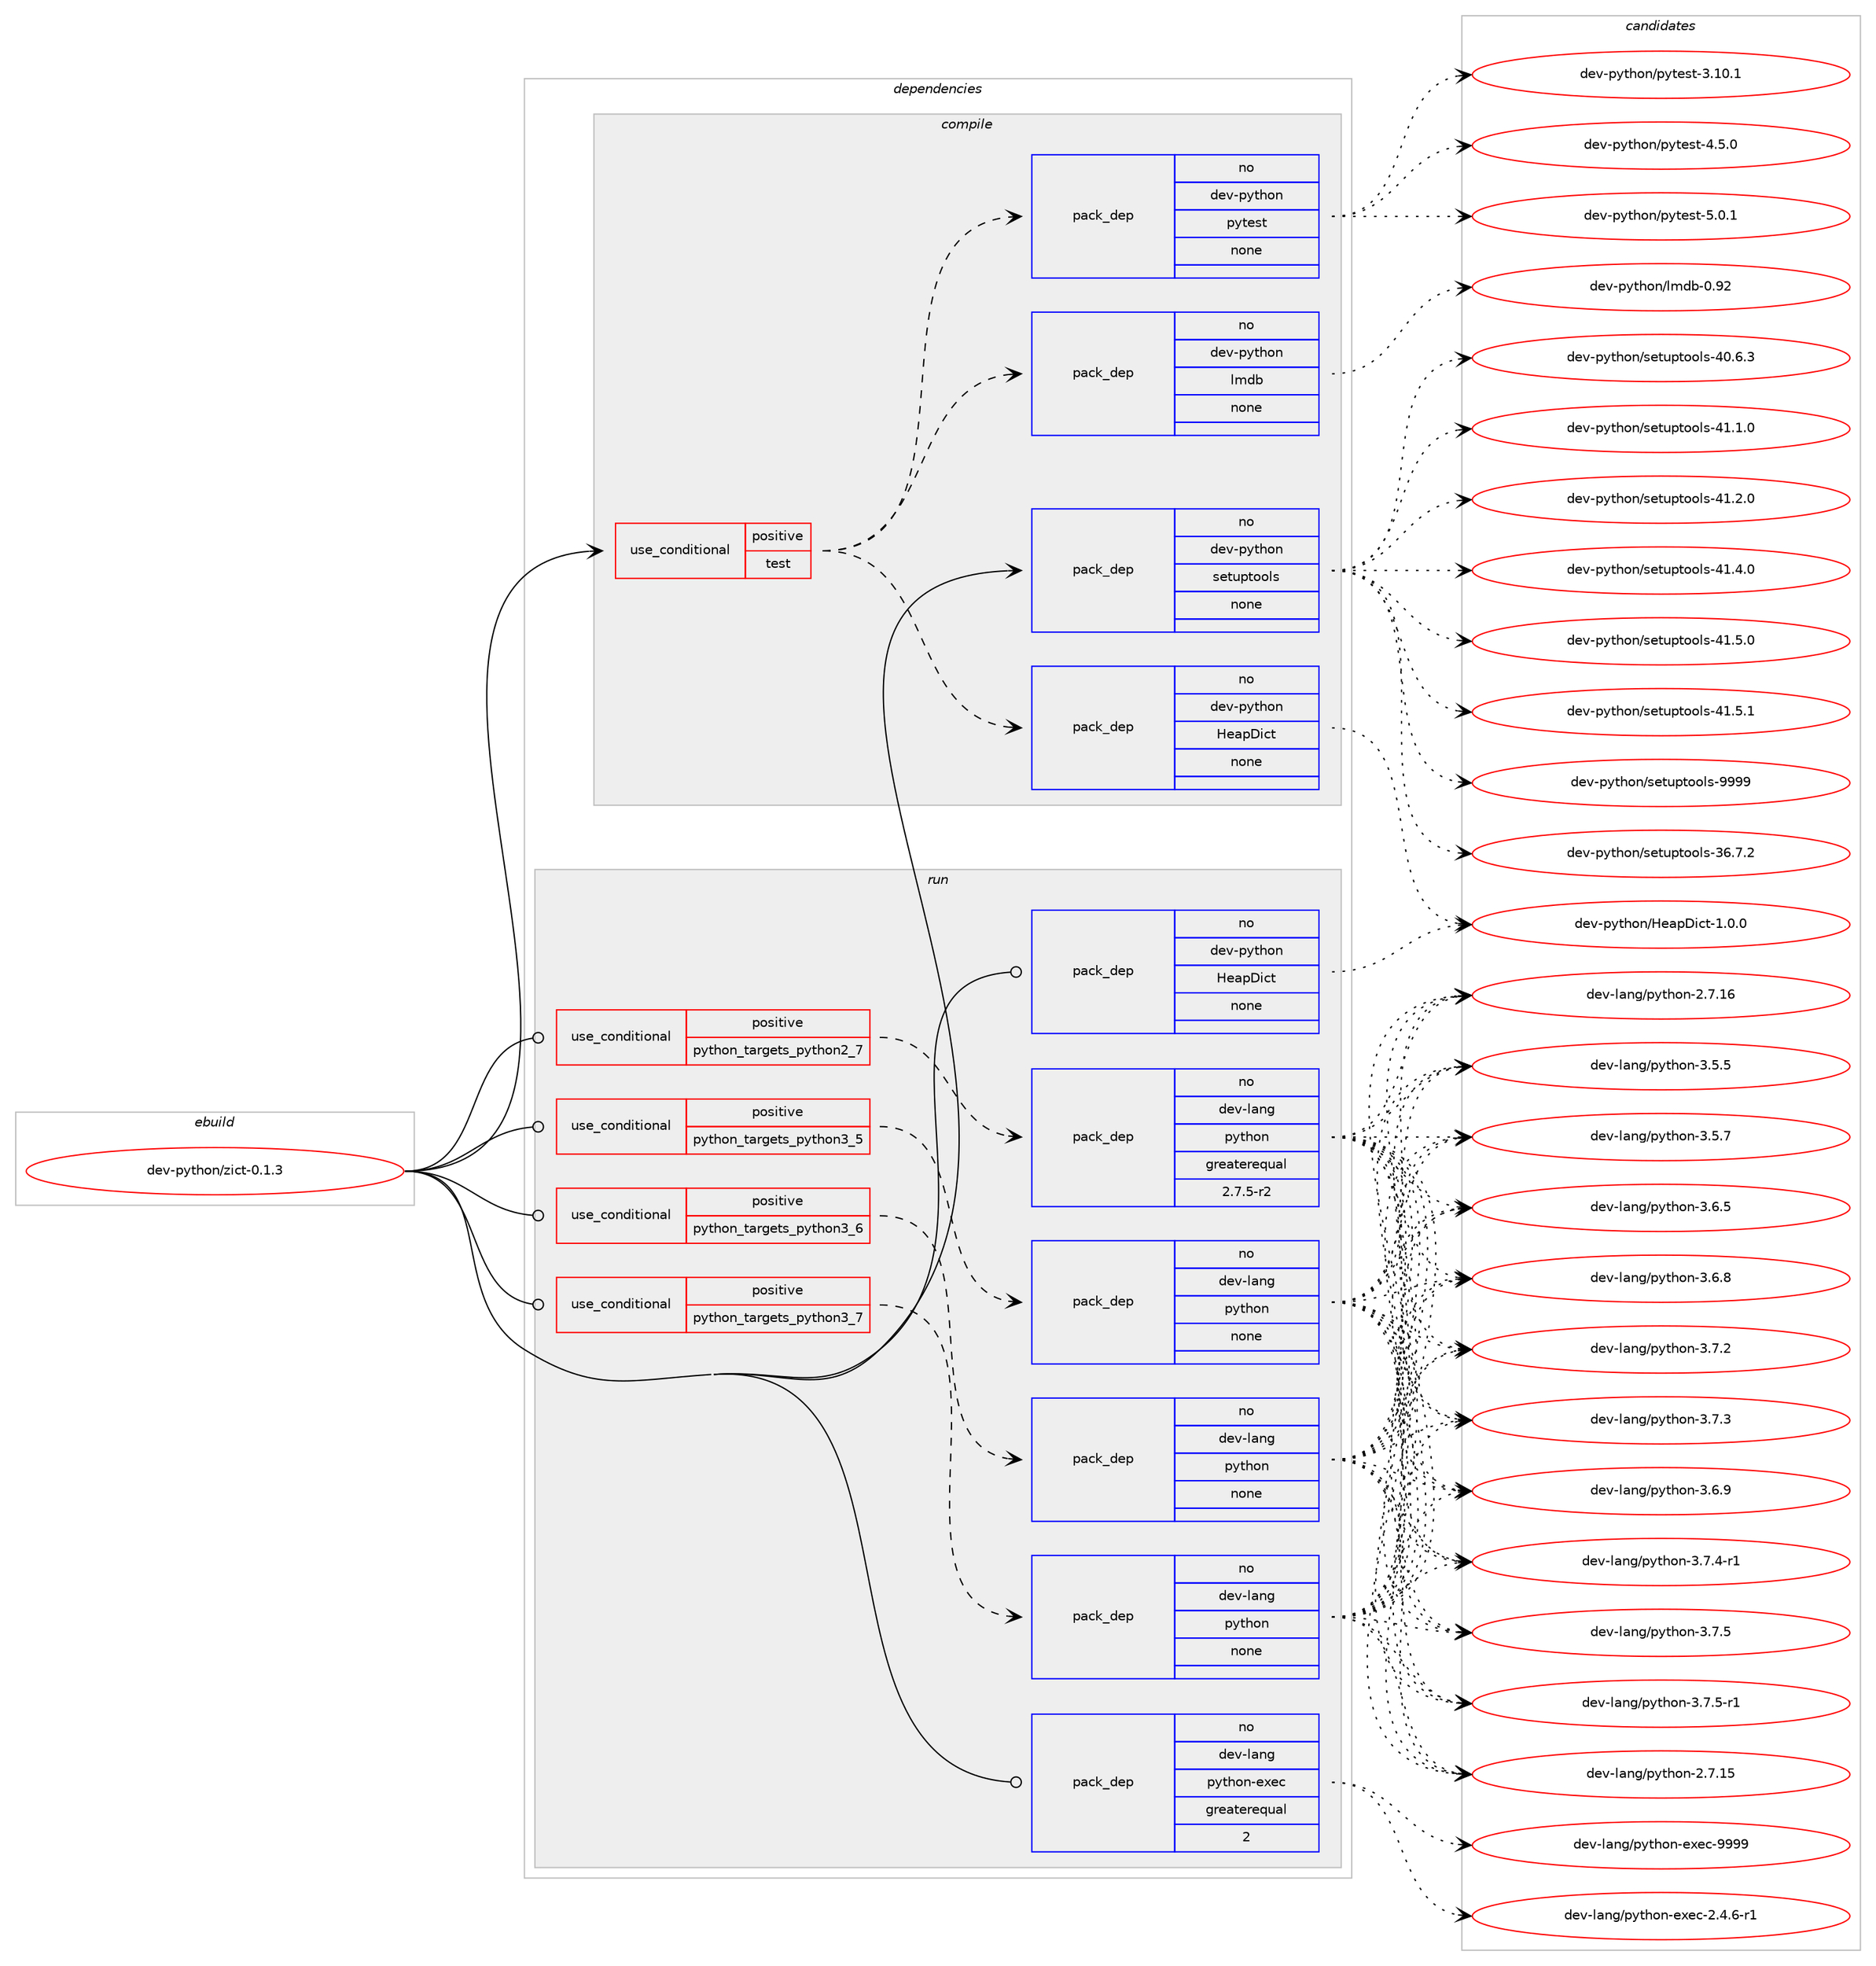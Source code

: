 digraph prolog {

# *************
# Graph options
# *************

newrank=true;
concentrate=true;
compound=true;
graph [rankdir=LR,fontname=Helvetica,fontsize=10,ranksep=1.5];#, ranksep=2.5, nodesep=0.2];
edge  [arrowhead=vee];
node  [fontname=Helvetica,fontsize=10];

# **********
# The ebuild
# **********

subgraph cluster_leftcol {
color=gray;
rank=same;
label=<<i>ebuild</i>>;
id [label="dev-python/zict-0.1.3", color=red, width=4, href="../dev-python/zict-0.1.3.svg"];
}

# ****************
# The dependencies
# ****************

subgraph cluster_midcol {
color=gray;
label=<<i>dependencies</i>>;
subgraph cluster_compile {
fillcolor="#eeeeee";
style=filled;
label=<<i>compile</i>>;
subgraph cond151876 {
dependency645152 [label=<<TABLE BORDER="0" CELLBORDER="1" CELLSPACING="0" CELLPADDING="4"><TR><TD ROWSPAN="3" CELLPADDING="10">use_conditional</TD></TR><TR><TD>positive</TD></TR><TR><TD>test</TD></TR></TABLE>>, shape=none, color=red];
subgraph pack481387 {
dependency645153 [label=<<TABLE BORDER="0" CELLBORDER="1" CELLSPACING="0" CELLPADDING="4" WIDTH="220"><TR><TD ROWSPAN="6" CELLPADDING="30">pack_dep</TD></TR><TR><TD WIDTH="110">no</TD></TR><TR><TD>dev-python</TD></TR><TR><TD>HeapDict</TD></TR><TR><TD>none</TD></TR><TR><TD></TD></TR></TABLE>>, shape=none, color=blue];
}
dependency645152:e -> dependency645153:w [weight=20,style="dashed",arrowhead="vee"];
subgraph pack481388 {
dependency645154 [label=<<TABLE BORDER="0" CELLBORDER="1" CELLSPACING="0" CELLPADDING="4" WIDTH="220"><TR><TD ROWSPAN="6" CELLPADDING="30">pack_dep</TD></TR><TR><TD WIDTH="110">no</TD></TR><TR><TD>dev-python</TD></TR><TR><TD>lmdb</TD></TR><TR><TD>none</TD></TR><TR><TD></TD></TR></TABLE>>, shape=none, color=blue];
}
dependency645152:e -> dependency645154:w [weight=20,style="dashed",arrowhead="vee"];
subgraph pack481389 {
dependency645155 [label=<<TABLE BORDER="0" CELLBORDER="1" CELLSPACING="0" CELLPADDING="4" WIDTH="220"><TR><TD ROWSPAN="6" CELLPADDING="30">pack_dep</TD></TR><TR><TD WIDTH="110">no</TD></TR><TR><TD>dev-python</TD></TR><TR><TD>pytest</TD></TR><TR><TD>none</TD></TR><TR><TD></TD></TR></TABLE>>, shape=none, color=blue];
}
dependency645152:e -> dependency645155:w [weight=20,style="dashed",arrowhead="vee"];
}
id:e -> dependency645152:w [weight=20,style="solid",arrowhead="vee"];
subgraph pack481390 {
dependency645156 [label=<<TABLE BORDER="0" CELLBORDER="1" CELLSPACING="0" CELLPADDING="4" WIDTH="220"><TR><TD ROWSPAN="6" CELLPADDING="30">pack_dep</TD></TR><TR><TD WIDTH="110">no</TD></TR><TR><TD>dev-python</TD></TR><TR><TD>setuptools</TD></TR><TR><TD>none</TD></TR><TR><TD></TD></TR></TABLE>>, shape=none, color=blue];
}
id:e -> dependency645156:w [weight=20,style="solid",arrowhead="vee"];
}
subgraph cluster_compileandrun {
fillcolor="#eeeeee";
style=filled;
label=<<i>compile and run</i>>;
}
subgraph cluster_run {
fillcolor="#eeeeee";
style=filled;
label=<<i>run</i>>;
subgraph cond151877 {
dependency645157 [label=<<TABLE BORDER="0" CELLBORDER="1" CELLSPACING="0" CELLPADDING="4"><TR><TD ROWSPAN="3" CELLPADDING="10">use_conditional</TD></TR><TR><TD>positive</TD></TR><TR><TD>python_targets_python2_7</TD></TR></TABLE>>, shape=none, color=red];
subgraph pack481391 {
dependency645158 [label=<<TABLE BORDER="0" CELLBORDER="1" CELLSPACING="0" CELLPADDING="4" WIDTH="220"><TR><TD ROWSPAN="6" CELLPADDING="30">pack_dep</TD></TR><TR><TD WIDTH="110">no</TD></TR><TR><TD>dev-lang</TD></TR><TR><TD>python</TD></TR><TR><TD>greaterequal</TD></TR><TR><TD>2.7.5-r2</TD></TR></TABLE>>, shape=none, color=blue];
}
dependency645157:e -> dependency645158:w [weight=20,style="dashed",arrowhead="vee"];
}
id:e -> dependency645157:w [weight=20,style="solid",arrowhead="odot"];
subgraph cond151878 {
dependency645159 [label=<<TABLE BORDER="0" CELLBORDER="1" CELLSPACING="0" CELLPADDING="4"><TR><TD ROWSPAN="3" CELLPADDING="10">use_conditional</TD></TR><TR><TD>positive</TD></TR><TR><TD>python_targets_python3_5</TD></TR></TABLE>>, shape=none, color=red];
subgraph pack481392 {
dependency645160 [label=<<TABLE BORDER="0" CELLBORDER="1" CELLSPACING="0" CELLPADDING="4" WIDTH="220"><TR><TD ROWSPAN="6" CELLPADDING="30">pack_dep</TD></TR><TR><TD WIDTH="110">no</TD></TR><TR><TD>dev-lang</TD></TR><TR><TD>python</TD></TR><TR><TD>none</TD></TR><TR><TD></TD></TR></TABLE>>, shape=none, color=blue];
}
dependency645159:e -> dependency645160:w [weight=20,style="dashed",arrowhead="vee"];
}
id:e -> dependency645159:w [weight=20,style="solid",arrowhead="odot"];
subgraph cond151879 {
dependency645161 [label=<<TABLE BORDER="0" CELLBORDER="1" CELLSPACING="0" CELLPADDING="4"><TR><TD ROWSPAN="3" CELLPADDING="10">use_conditional</TD></TR><TR><TD>positive</TD></TR><TR><TD>python_targets_python3_6</TD></TR></TABLE>>, shape=none, color=red];
subgraph pack481393 {
dependency645162 [label=<<TABLE BORDER="0" CELLBORDER="1" CELLSPACING="0" CELLPADDING="4" WIDTH="220"><TR><TD ROWSPAN="6" CELLPADDING="30">pack_dep</TD></TR><TR><TD WIDTH="110">no</TD></TR><TR><TD>dev-lang</TD></TR><TR><TD>python</TD></TR><TR><TD>none</TD></TR><TR><TD></TD></TR></TABLE>>, shape=none, color=blue];
}
dependency645161:e -> dependency645162:w [weight=20,style="dashed",arrowhead="vee"];
}
id:e -> dependency645161:w [weight=20,style="solid",arrowhead="odot"];
subgraph cond151880 {
dependency645163 [label=<<TABLE BORDER="0" CELLBORDER="1" CELLSPACING="0" CELLPADDING="4"><TR><TD ROWSPAN="3" CELLPADDING="10">use_conditional</TD></TR><TR><TD>positive</TD></TR><TR><TD>python_targets_python3_7</TD></TR></TABLE>>, shape=none, color=red];
subgraph pack481394 {
dependency645164 [label=<<TABLE BORDER="0" CELLBORDER="1" CELLSPACING="0" CELLPADDING="4" WIDTH="220"><TR><TD ROWSPAN="6" CELLPADDING="30">pack_dep</TD></TR><TR><TD WIDTH="110">no</TD></TR><TR><TD>dev-lang</TD></TR><TR><TD>python</TD></TR><TR><TD>none</TD></TR><TR><TD></TD></TR></TABLE>>, shape=none, color=blue];
}
dependency645163:e -> dependency645164:w [weight=20,style="dashed",arrowhead="vee"];
}
id:e -> dependency645163:w [weight=20,style="solid",arrowhead="odot"];
subgraph pack481395 {
dependency645165 [label=<<TABLE BORDER="0" CELLBORDER="1" CELLSPACING="0" CELLPADDING="4" WIDTH="220"><TR><TD ROWSPAN="6" CELLPADDING="30">pack_dep</TD></TR><TR><TD WIDTH="110">no</TD></TR><TR><TD>dev-lang</TD></TR><TR><TD>python-exec</TD></TR><TR><TD>greaterequal</TD></TR><TR><TD>2</TD></TR></TABLE>>, shape=none, color=blue];
}
id:e -> dependency645165:w [weight=20,style="solid",arrowhead="odot"];
subgraph pack481396 {
dependency645166 [label=<<TABLE BORDER="0" CELLBORDER="1" CELLSPACING="0" CELLPADDING="4" WIDTH="220"><TR><TD ROWSPAN="6" CELLPADDING="30">pack_dep</TD></TR><TR><TD WIDTH="110">no</TD></TR><TR><TD>dev-python</TD></TR><TR><TD>HeapDict</TD></TR><TR><TD>none</TD></TR><TR><TD></TD></TR></TABLE>>, shape=none, color=blue];
}
id:e -> dependency645166:w [weight=20,style="solid",arrowhead="odot"];
}
}

# **************
# The candidates
# **************

subgraph cluster_choices {
rank=same;
color=gray;
label=<<i>candidates</i>>;

subgraph choice481387 {
color=black;
nodesep=1;
choice100101118451121211161041111104772101971126810599116454946484648 [label="dev-python/HeapDict-1.0.0", color=red, width=4,href="../dev-python/HeapDict-1.0.0.svg"];
dependency645153:e -> choice100101118451121211161041111104772101971126810599116454946484648:w [style=dotted,weight="100"];
}
subgraph choice481388 {
color=black;
nodesep=1;
choice1001011184511212111610411111047108109100984548465750 [label="dev-python/lmdb-0.92", color=red, width=4,href="../dev-python/lmdb-0.92.svg"];
dependency645154:e -> choice1001011184511212111610411111047108109100984548465750:w [style=dotted,weight="100"];
}
subgraph choice481389 {
color=black;
nodesep=1;
choice100101118451121211161041111104711212111610111511645514649484649 [label="dev-python/pytest-3.10.1", color=red, width=4,href="../dev-python/pytest-3.10.1.svg"];
choice1001011184511212111610411111047112121116101115116455246534648 [label="dev-python/pytest-4.5.0", color=red, width=4,href="../dev-python/pytest-4.5.0.svg"];
choice1001011184511212111610411111047112121116101115116455346484649 [label="dev-python/pytest-5.0.1", color=red, width=4,href="../dev-python/pytest-5.0.1.svg"];
dependency645155:e -> choice100101118451121211161041111104711212111610111511645514649484649:w [style=dotted,weight="100"];
dependency645155:e -> choice1001011184511212111610411111047112121116101115116455246534648:w [style=dotted,weight="100"];
dependency645155:e -> choice1001011184511212111610411111047112121116101115116455346484649:w [style=dotted,weight="100"];
}
subgraph choice481390 {
color=black;
nodesep=1;
choice100101118451121211161041111104711510111611711211611111110811545515446554650 [label="dev-python/setuptools-36.7.2", color=red, width=4,href="../dev-python/setuptools-36.7.2.svg"];
choice100101118451121211161041111104711510111611711211611111110811545524846544651 [label="dev-python/setuptools-40.6.3", color=red, width=4,href="../dev-python/setuptools-40.6.3.svg"];
choice100101118451121211161041111104711510111611711211611111110811545524946494648 [label="dev-python/setuptools-41.1.0", color=red, width=4,href="../dev-python/setuptools-41.1.0.svg"];
choice100101118451121211161041111104711510111611711211611111110811545524946504648 [label="dev-python/setuptools-41.2.0", color=red, width=4,href="../dev-python/setuptools-41.2.0.svg"];
choice100101118451121211161041111104711510111611711211611111110811545524946524648 [label="dev-python/setuptools-41.4.0", color=red, width=4,href="../dev-python/setuptools-41.4.0.svg"];
choice100101118451121211161041111104711510111611711211611111110811545524946534648 [label="dev-python/setuptools-41.5.0", color=red, width=4,href="../dev-python/setuptools-41.5.0.svg"];
choice100101118451121211161041111104711510111611711211611111110811545524946534649 [label="dev-python/setuptools-41.5.1", color=red, width=4,href="../dev-python/setuptools-41.5.1.svg"];
choice10010111845112121116104111110471151011161171121161111111081154557575757 [label="dev-python/setuptools-9999", color=red, width=4,href="../dev-python/setuptools-9999.svg"];
dependency645156:e -> choice100101118451121211161041111104711510111611711211611111110811545515446554650:w [style=dotted,weight="100"];
dependency645156:e -> choice100101118451121211161041111104711510111611711211611111110811545524846544651:w [style=dotted,weight="100"];
dependency645156:e -> choice100101118451121211161041111104711510111611711211611111110811545524946494648:w [style=dotted,weight="100"];
dependency645156:e -> choice100101118451121211161041111104711510111611711211611111110811545524946504648:w [style=dotted,weight="100"];
dependency645156:e -> choice100101118451121211161041111104711510111611711211611111110811545524946524648:w [style=dotted,weight="100"];
dependency645156:e -> choice100101118451121211161041111104711510111611711211611111110811545524946534648:w [style=dotted,weight="100"];
dependency645156:e -> choice100101118451121211161041111104711510111611711211611111110811545524946534649:w [style=dotted,weight="100"];
dependency645156:e -> choice10010111845112121116104111110471151011161171121161111111081154557575757:w [style=dotted,weight="100"];
}
subgraph choice481391 {
color=black;
nodesep=1;
choice10010111845108971101034711212111610411111045504655464953 [label="dev-lang/python-2.7.15", color=red, width=4,href="../dev-lang/python-2.7.15.svg"];
choice10010111845108971101034711212111610411111045504655464954 [label="dev-lang/python-2.7.16", color=red, width=4,href="../dev-lang/python-2.7.16.svg"];
choice100101118451089711010347112121116104111110455146534653 [label="dev-lang/python-3.5.5", color=red, width=4,href="../dev-lang/python-3.5.5.svg"];
choice100101118451089711010347112121116104111110455146534655 [label="dev-lang/python-3.5.7", color=red, width=4,href="../dev-lang/python-3.5.7.svg"];
choice100101118451089711010347112121116104111110455146544653 [label="dev-lang/python-3.6.5", color=red, width=4,href="../dev-lang/python-3.6.5.svg"];
choice100101118451089711010347112121116104111110455146544656 [label="dev-lang/python-3.6.8", color=red, width=4,href="../dev-lang/python-3.6.8.svg"];
choice100101118451089711010347112121116104111110455146544657 [label="dev-lang/python-3.6.9", color=red, width=4,href="../dev-lang/python-3.6.9.svg"];
choice100101118451089711010347112121116104111110455146554650 [label="dev-lang/python-3.7.2", color=red, width=4,href="../dev-lang/python-3.7.2.svg"];
choice100101118451089711010347112121116104111110455146554651 [label="dev-lang/python-3.7.3", color=red, width=4,href="../dev-lang/python-3.7.3.svg"];
choice1001011184510897110103471121211161041111104551465546524511449 [label="dev-lang/python-3.7.4-r1", color=red, width=4,href="../dev-lang/python-3.7.4-r1.svg"];
choice100101118451089711010347112121116104111110455146554653 [label="dev-lang/python-3.7.5", color=red, width=4,href="../dev-lang/python-3.7.5.svg"];
choice1001011184510897110103471121211161041111104551465546534511449 [label="dev-lang/python-3.7.5-r1", color=red, width=4,href="../dev-lang/python-3.7.5-r1.svg"];
dependency645158:e -> choice10010111845108971101034711212111610411111045504655464953:w [style=dotted,weight="100"];
dependency645158:e -> choice10010111845108971101034711212111610411111045504655464954:w [style=dotted,weight="100"];
dependency645158:e -> choice100101118451089711010347112121116104111110455146534653:w [style=dotted,weight="100"];
dependency645158:e -> choice100101118451089711010347112121116104111110455146534655:w [style=dotted,weight="100"];
dependency645158:e -> choice100101118451089711010347112121116104111110455146544653:w [style=dotted,weight="100"];
dependency645158:e -> choice100101118451089711010347112121116104111110455146544656:w [style=dotted,weight="100"];
dependency645158:e -> choice100101118451089711010347112121116104111110455146544657:w [style=dotted,weight="100"];
dependency645158:e -> choice100101118451089711010347112121116104111110455146554650:w [style=dotted,weight="100"];
dependency645158:e -> choice100101118451089711010347112121116104111110455146554651:w [style=dotted,weight="100"];
dependency645158:e -> choice1001011184510897110103471121211161041111104551465546524511449:w [style=dotted,weight="100"];
dependency645158:e -> choice100101118451089711010347112121116104111110455146554653:w [style=dotted,weight="100"];
dependency645158:e -> choice1001011184510897110103471121211161041111104551465546534511449:w [style=dotted,weight="100"];
}
subgraph choice481392 {
color=black;
nodesep=1;
choice10010111845108971101034711212111610411111045504655464953 [label="dev-lang/python-2.7.15", color=red, width=4,href="../dev-lang/python-2.7.15.svg"];
choice10010111845108971101034711212111610411111045504655464954 [label="dev-lang/python-2.7.16", color=red, width=4,href="../dev-lang/python-2.7.16.svg"];
choice100101118451089711010347112121116104111110455146534653 [label="dev-lang/python-3.5.5", color=red, width=4,href="../dev-lang/python-3.5.5.svg"];
choice100101118451089711010347112121116104111110455146534655 [label="dev-lang/python-3.5.7", color=red, width=4,href="../dev-lang/python-3.5.7.svg"];
choice100101118451089711010347112121116104111110455146544653 [label="dev-lang/python-3.6.5", color=red, width=4,href="../dev-lang/python-3.6.5.svg"];
choice100101118451089711010347112121116104111110455146544656 [label="dev-lang/python-3.6.8", color=red, width=4,href="../dev-lang/python-3.6.8.svg"];
choice100101118451089711010347112121116104111110455146544657 [label="dev-lang/python-3.6.9", color=red, width=4,href="../dev-lang/python-3.6.9.svg"];
choice100101118451089711010347112121116104111110455146554650 [label="dev-lang/python-3.7.2", color=red, width=4,href="../dev-lang/python-3.7.2.svg"];
choice100101118451089711010347112121116104111110455146554651 [label="dev-lang/python-3.7.3", color=red, width=4,href="../dev-lang/python-3.7.3.svg"];
choice1001011184510897110103471121211161041111104551465546524511449 [label="dev-lang/python-3.7.4-r1", color=red, width=4,href="../dev-lang/python-3.7.4-r1.svg"];
choice100101118451089711010347112121116104111110455146554653 [label="dev-lang/python-3.7.5", color=red, width=4,href="../dev-lang/python-3.7.5.svg"];
choice1001011184510897110103471121211161041111104551465546534511449 [label="dev-lang/python-3.7.5-r1", color=red, width=4,href="../dev-lang/python-3.7.5-r1.svg"];
dependency645160:e -> choice10010111845108971101034711212111610411111045504655464953:w [style=dotted,weight="100"];
dependency645160:e -> choice10010111845108971101034711212111610411111045504655464954:w [style=dotted,weight="100"];
dependency645160:e -> choice100101118451089711010347112121116104111110455146534653:w [style=dotted,weight="100"];
dependency645160:e -> choice100101118451089711010347112121116104111110455146534655:w [style=dotted,weight="100"];
dependency645160:e -> choice100101118451089711010347112121116104111110455146544653:w [style=dotted,weight="100"];
dependency645160:e -> choice100101118451089711010347112121116104111110455146544656:w [style=dotted,weight="100"];
dependency645160:e -> choice100101118451089711010347112121116104111110455146544657:w [style=dotted,weight="100"];
dependency645160:e -> choice100101118451089711010347112121116104111110455146554650:w [style=dotted,weight="100"];
dependency645160:e -> choice100101118451089711010347112121116104111110455146554651:w [style=dotted,weight="100"];
dependency645160:e -> choice1001011184510897110103471121211161041111104551465546524511449:w [style=dotted,weight="100"];
dependency645160:e -> choice100101118451089711010347112121116104111110455146554653:w [style=dotted,weight="100"];
dependency645160:e -> choice1001011184510897110103471121211161041111104551465546534511449:w [style=dotted,weight="100"];
}
subgraph choice481393 {
color=black;
nodesep=1;
choice10010111845108971101034711212111610411111045504655464953 [label="dev-lang/python-2.7.15", color=red, width=4,href="../dev-lang/python-2.7.15.svg"];
choice10010111845108971101034711212111610411111045504655464954 [label="dev-lang/python-2.7.16", color=red, width=4,href="../dev-lang/python-2.7.16.svg"];
choice100101118451089711010347112121116104111110455146534653 [label="dev-lang/python-3.5.5", color=red, width=4,href="../dev-lang/python-3.5.5.svg"];
choice100101118451089711010347112121116104111110455146534655 [label="dev-lang/python-3.5.7", color=red, width=4,href="../dev-lang/python-3.5.7.svg"];
choice100101118451089711010347112121116104111110455146544653 [label="dev-lang/python-3.6.5", color=red, width=4,href="../dev-lang/python-3.6.5.svg"];
choice100101118451089711010347112121116104111110455146544656 [label="dev-lang/python-3.6.8", color=red, width=4,href="../dev-lang/python-3.6.8.svg"];
choice100101118451089711010347112121116104111110455146544657 [label="dev-lang/python-3.6.9", color=red, width=4,href="../dev-lang/python-3.6.9.svg"];
choice100101118451089711010347112121116104111110455146554650 [label="dev-lang/python-3.7.2", color=red, width=4,href="../dev-lang/python-3.7.2.svg"];
choice100101118451089711010347112121116104111110455146554651 [label="dev-lang/python-3.7.3", color=red, width=4,href="../dev-lang/python-3.7.3.svg"];
choice1001011184510897110103471121211161041111104551465546524511449 [label="dev-lang/python-3.7.4-r1", color=red, width=4,href="../dev-lang/python-3.7.4-r1.svg"];
choice100101118451089711010347112121116104111110455146554653 [label="dev-lang/python-3.7.5", color=red, width=4,href="../dev-lang/python-3.7.5.svg"];
choice1001011184510897110103471121211161041111104551465546534511449 [label="dev-lang/python-3.7.5-r1", color=red, width=4,href="../dev-lang/python-3.7.5-r1.svg"];
dependency645162:e -> choice10010111845108971101034711212111610411111045504655464953:w [style=dotted,weight="100"];
dependency645162:e -> choice10010111845108971101034711212111610411111045504655464954:w [style=dotted,weight="100"];
dependency645162:e -> choice100101118451089711010347112121116104111110455146534653:w [style=dotted,weight="100"];
dependency645162:e -> choice100101118451089711010347112121116104111110455146534655:w [style=dotted,weight="100"];
dependency645162:e -> choice100101118451089711010347112121116104111110455146544653:w [style=dotted,weight="100"];
dependency645162:e -> choice100101118451089711010347112121116104111110455146544656:w [style=dotted,weight="100"];
dependency645162:e -> choice100101118451089711010347112121116104111110455146544657:w [style=dotted,weight="100"];
dependency645162:e -> choice100101118451089711010347112121116104111110455146554650:w [style=dotted,weight="100"];
dependency645162:e -> choice100101118451089711010347112121116104111110455146554651:w [style=dotted,weight="100"];
dependency645162:e -> choice1001011184510897110103471121211161041111104551465546524511449:w [style=dotted,weight="100"];
dependency645162:e -> choice100101118451089711010347112121116104111110455146554653:w [style=dotted,weight="100"];
dependency645162:e -> choice1001011184510897110103471121211161041111104551465546534511449:w [style=dotted,weight="100"];
}
subgraph choice481394 {
color=black;
nodesep=1;
choice10010111845108971101034711212111610411111045504655464953 [label="dev-lang/python-2.7.15", color=red, width=4,href="../dev-lang/python-2.7.15.svg"];
choice10010111845108971101034711212111610411111045504655464954 [label="dev-lang/python-2.7.16", color=red, width=4,href="../dev-lang/python-2.7.16.svg"];
choice100101118451089711010347112121116104111110455146534653 [label="dev-lang/python-3.5.5", color=red, width=4,href="../dev-lang/python-3.5.5.svg"];
choice100101118451089711010347112121116104111110455146534655 [label="dev-lang/python-3.5.7", color=red, width=4,href="../dev-lang/python-3.5.7.svg"];
choice100101118451089711010347112121116104111110455146544653 [label="dev-lang/python-3.6.5", color=red, width=4,href="../dev-lang/python-3.6.5.svg"];
choice100101118451089711010347112121116104111110455146544656 [label="dev-lang/python-3.6.8", color=red, width=4,href="../dev-lang/python-3.6.8.svg"];
choice100101118451089711010347112121116104111110455146544657 [label="dev-lang/python-3.6.9", color=red, width=4,href="../dev-lang/python-3.6.9.svg"];
choice100101118451089711010347112121116104111110455146554650 [label="dev-lang/python-3.7.2", color=red, width=4,href="../dev-lang/python-3.7.2.svg"];
choice100101118451089711010347112121116104111110455146554651 [label="dev-lang/python-3.7.3", color=red, width=4,href="../dev-lang/python-3.7.3.svg"];
choice1001011184510897110103471121211161041111104551465546524511449 [label="dev-lang/python-3.7.4-r1", color=red, width=4,href="../dev-lang/python-3.7.4-r1.svg"];
choice100101118451089711010347112121116104111110455146554653 [label="dev-lang/python-3.7.5", color=red, width=4,href="../dev-lang/python-3.7.5.svg"];
choice1001011184510897110103471121211161041111104551465546534511449 [label="dev-lang/python-3.7.5-r1", color=red, width=4,href="../dev-lang/python-3.7.5-r1.svg"];
dependency645164:e -> choice10010111845108971101034711212111610411111045504655464953:w [style=dotted,weight="100"];
dependency645164:e -> choice10010111845108971101034711212111610411111045504655464954:w [style=dotted,weight="100"];
dependency645164:e -> choice100101118451089711010347112121116104111110455146534653:w [style=dotted,weight="100"];
dependency645164:e -> choice100101118451089711010347112121116104111110455146534655:w [style=dotted,weight="100"];
dependency645164:e -> choice100101118451089711010347112121116104111110455146544653:w [style=dotted,weight="100"];
dependency645164:e -> choice100101118451089711010347112121116104111110455146544656:w [style=dotted,weight="100"];
dependency645164:e -> choice100101118451089711010347112121116104111110455146544657:w [style=dotted,weight="100"];
dependency645164:e -> choice100101118451089711010347112121116104111110455146554650:w [style=dotted,weight="100"];
dependency645164:e -> choice100101118451089711010347112121116104111110455146554651:w [style=dotted,weight="100"];
dependency645164:e -> choice1001011184510897110103471121211161041111104551465546524511449:w [style=dotted,weight="100"];
dependency645164:e -> choice100101118451089711010347112121116104111110455146554653:w [style=dotted,weight="100"];
dependency645164:e -> choice1001011184510897110103471121211161041111104551465546534511449:w [style=dotted,weight="100"];
}
subgraph choice481395 {
color=black;
nodesep=1;
choice10010111845108971101034711212111610411111045101120101994550465246544511449 [label="dev-lang/python-exec-2.4.6-r1", color=red, width=4,href="../dev-lang/python-exec-2.4.6-r1.svg"];
choice10010111845108971101034711212111610411111045101120101994557575757 [label="dev-lang/python-exec-9999", color=red, width=4,href="../dev-lang/python-exec-9999.svg"];
dependency645165:e -> choice10010111845108971101034711212111610411111045101120101994550465246544511449:w [style=dotted,weight="100"];
dependency645165:e -> choice10010111845108971101034711212111610411111045101120101994557575757:w [style=dotted,weight="100"];
}
subgraph choice481396 {
color=black;
nodesep=1;
choice100101118451121211161041111104772101971126810599116454946484648 [label="dev-python/HeapDict-1.0.0", color=red, width=4,href="../dev-python/HeapDict-1.0.0.svg"];
dependency645166:e -> choice100101118451121211161041111104772101971126810599116454946484648:w [style=dotted,weight="100"];
}
}

}

